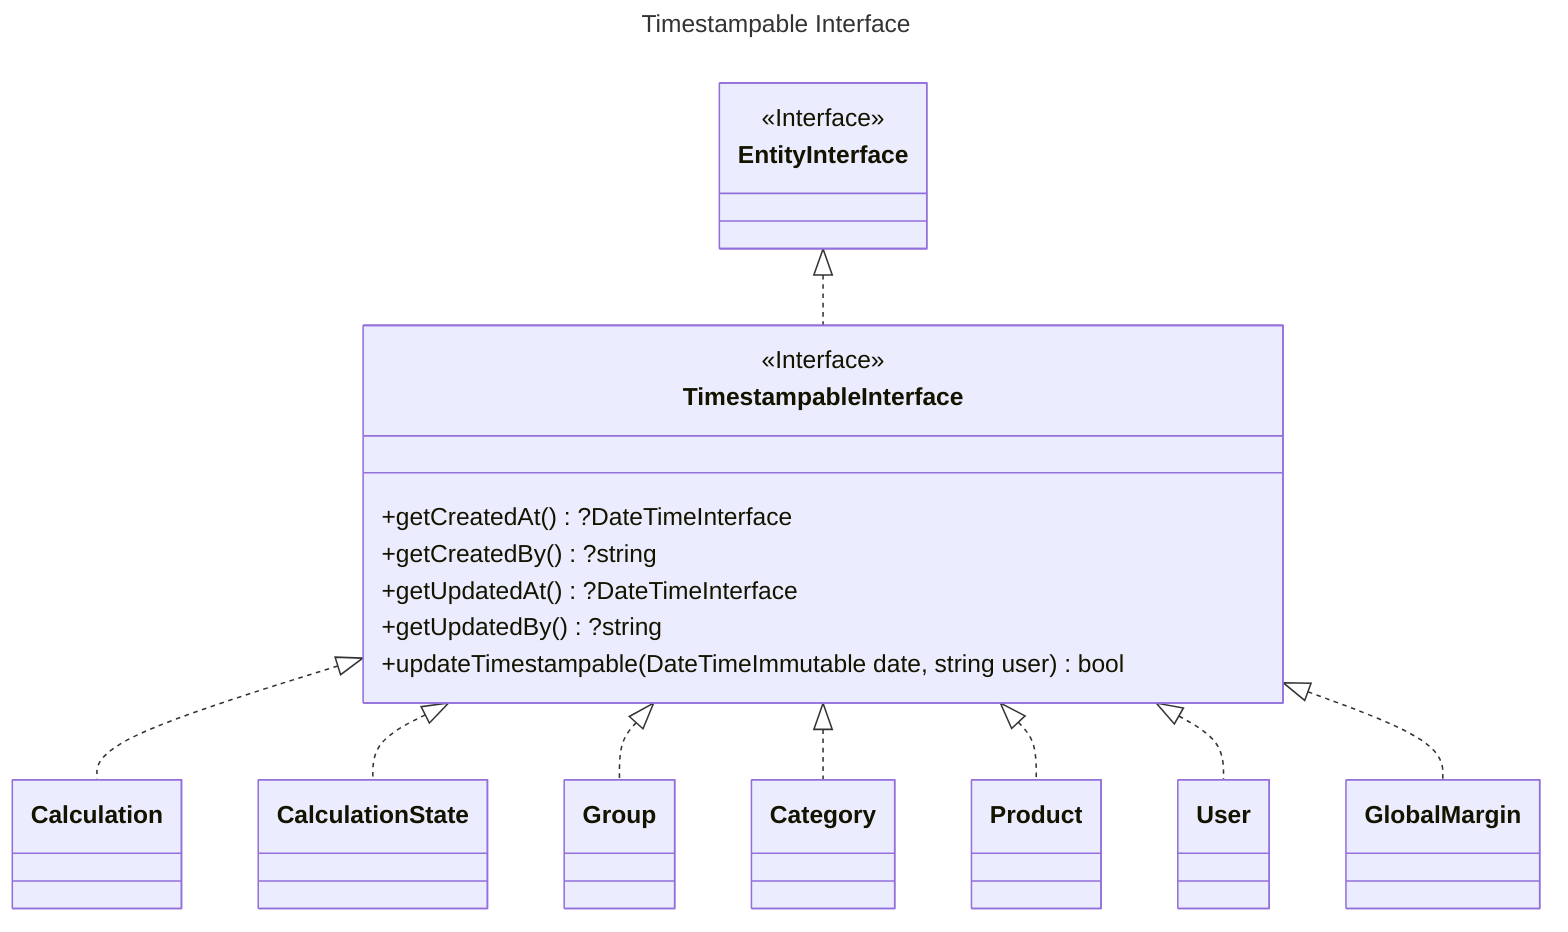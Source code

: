 ---
title: Timestampable Interface
---

classDiagram
    direction TB

    class EntityInterface {
        <<Interface>>
    }

    class TimestampableInterface {
        <<Interface>>
        +getCreatedAt() ?DateTimeInterface
        +getCreatedBy() ?string
        +getUpdatedAt() ?DateTimeInterface
        +getUpdatedBy() ?string
        +updateTimestampable(DateTimeImmutable date, string user) bool
    }

    EntityInterface <|.. TimestampableInterface
    TimestampableInterface <|.. Calculation
    TimestampableInterface <|.. CalculationState
    TimestampableInterface <|.. Group
    TimestampableInterface <|.. Category
    TimestampableInterface <|.. Product
    TimestampableInterface <|.. User
    TimestampableInterface <|.. GlobalMargin

    click EntityInterface call nodeCallback()
    click Calculation call nodeCallback()
    click CalculationState call nodeCallback()
    click Group call nodeCallback()
    click Category call nodeCallback()
    click Product call nodeCallback()
    click User call nodeCallback()
    click GlobalMargin call nodeCallback()